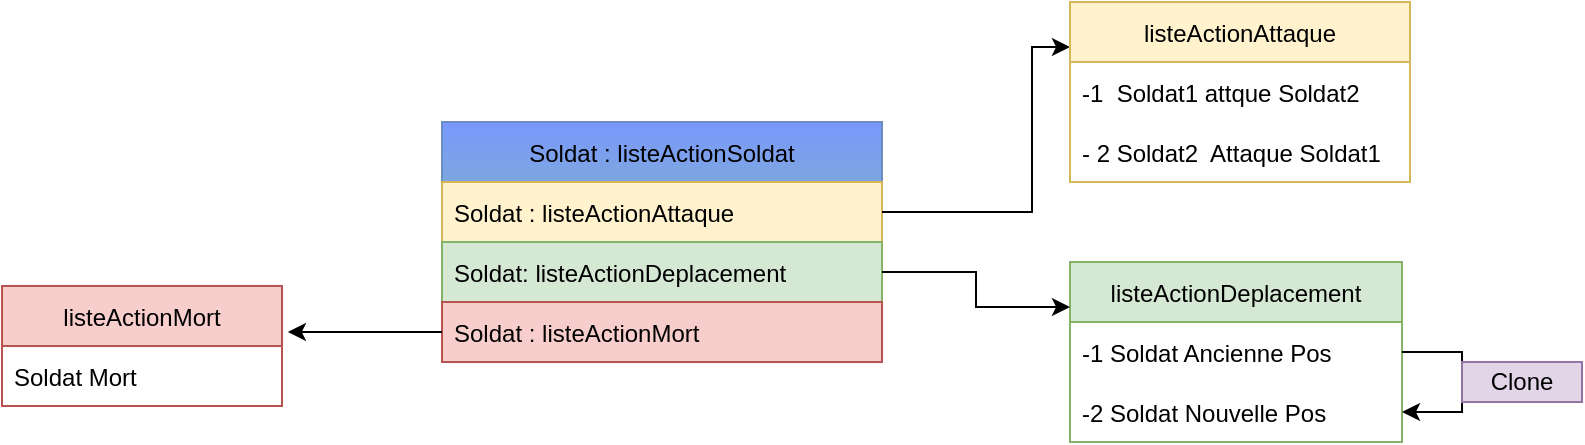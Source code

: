 <mxfile version="16.1.0" type="device"><diagram id="bfH4ZI8YdBS9JJzo9ZoU" name="Page-1"><mxGraphModel dx="2249" dy="762" grid="1" gridSize="10" guides="1" tooltips="1" connect="1" arrows="1" fold="1" page="1" pageScale="1" pageWidth="827" pageHeight="1169" math="0" shadow="0"><root><mxCell id="0"/><mxCell id="1" parent="0"/><mxCell id="VbFzyOISWF9A2mMwyxST-2" value="Soldat : listeActionSoldat" style="swimlane;fontStyle=0;childLayout=stackLayout;horizontal=1;startSize=30;horizontalStack=0;resizeParent=1;resizeParentMax=0;resizeLast=0;collapsible=1;marginBottom=0;fillColor=#7998FC;strokeColor=#6c8ebf;rounded=0;shadow=0;sketch=0;glass=0;gradientColor=#7ea6e0;swimlaneLine=1;" vertex="1" parent="1"><mxGeometry x="100" y="120" width="220" height="120" as="geometry"/></mxCell><mxCell id="VbFzyOISWF9A2mMwyxST-3" value="Soldat : listeActionAttaque" style="text;strokeColor=#d6b656;fillColor=#fff2cc;align=left;verticalAlign=middle;spacingLeft=4;spacingRight=4;overflow=hidden;points=[[0,0.5],[1,0.5]];portConstraint=eastwest;rotatable=0;" vertex="1" parent="VbFzyOISWF9A2mMwyxST-2"><mxGeometry y="30" width="220" height="30" as="geometry"/></mxCell><mxCell id="VbFzyOISWF9A2mMwyxST-4" value="Soldat: listeActionDeplacement" style="text;strokeColor=#82b366;fillColor=#d5e8d4;align=left;verticalAlign=middle;spacingLeft=4;spacingRight=4;overflow=hidden;points=[[0,0.5],[1,0.5]];portConstraint=eastwest;rotatable=0;" vertex="1" parent="VbFzyOISWF9A2mMwyxST-2"><mxGeometry y="60" width="220" height="30" as="geometry"/></mxCell><mxCell id="VbFzyOISWF9A2mMwyxST-5" value="Soldat : listeActionMort" style="text;strokeColor=#b85450;fillColor=#f8cecc;align=left;verticalAlign=middle;spacingLeft=4;spacingRight=4;overflow=hidden;points=[[0,0.5],[1,0.5]];portConstraint=eastwest;rotatable=0;" vertex="1" parent="VbFzyOISWF9A2mMwyxST-2"><mxGeometry y="90" width="220" height="30" as="geometry"/></mxCell><mxCell id="VbFzyOISWF9A2mMwyxST-6" style="edgeStyle=orthogonalEdgeStyle;rounded=0;orthogonalLoop=1;jettySize=auto;html=1;entryX=0;entryY=0.25;entryDx=0;entryDy=0;" edge="1" parent="1" source="VbFzyOISWF9A2mMwyxST-3" target="VbFzyOISWF9A2mMwyxST-7"><mxGeometry relative="1" as="geometry"><mxPoint x="420" y="165" as="targetPoint"/><Array as="points"><mxPoint x="395" y="165"/><mxPoint x="395" y="83"/></Array></mxGeometry></mxCell><mxCell id="VbFzyOISWF9A2mMwyxST-7" value="listeActionAttaque" style="swimlane;fontStyle=0;childLayout=stackLayout;horizontal=1;startSize=30;horizontalStack=0;resizeParent=1;resizeParentMax=0;resizeLast=0;collapsible=1;marginBottom=0;fillColor=#fff2cc;strokeColor=#d6b656;" vertex="1" parent="1"><mxGeometry x="414" y="60" width="170" height="90" as="geometry"/></mxCell><mxCell id="VbFzyOISWF9A2mMwyxST-8" value="-1  Soldat1 attque Soldat2" style="text;strokeColor=none;fillColor=none;align=left;verticalAlign=middle;spacingLeft=4;spacingRight=4;overflow=hidden;points=[[0,0.5],[1,0.5]];portConstraint=eastwest;rotatable=0;" vertex="1" parent="VbFzyOISWF9A2mMwyxST-7"><mxGeometry y="30" width="170" height="30" as="geometry"/></mxCell><mxCell id="VbFzyOISWF9A2mMwyxST-9" value="- 2 Soldat2  Attaque Soldat1  " style="text;strokeColor=none;fillColor=none;align=left;verticalAlign=middle;spacingLeft=4;spacingRight=4;overflow=hidden;points=[[0,0.5],[1,0.5]];portConstraint=eastwest;rotatable=0;" vertex="1" parent="VbFzyOISWF9A2mMwyxST-7"><mxGeometry y="60" width="170" height="30" as="geometry"/></mxCell><mxCell id="VbFzyOISWF9A2mMwyxST-12" value="listeActionDeplacement" style="swimlane;fontStyle=0;childLayout=stackLayout;horizontal=1;startSize=30;horizontalStack=0;resizeParent=1;resizeParentMax=0;resizeLast=0;collapsible=1;marginBottom=0;fillColor=#d5e8d4;strokeColor=#82b366;" vertex="1" parent="1"><mxGeometry x="414" y="190" width="166" height="90" as="geometry"/></mxCell><mxCell id="VbFzyOISWF9A2mMwyxST-13" value="-1 Soldat Ancienne Pos" style="text;strokeColor=none;fillColor=none;align=left;verticalAlign=middle;spacingLeft=4;spacingRight=4;overflow=hidden;points=[[0,0.5],[1,0.5]];portConstraint=eastwest;rotatable=0;" vertex="1" parent="VbFzyOISWF9A2mMwyxST-12"><mxGeometry y="30" width="166" height="30" as="geometry"/></mxCell><mxCell id="VbFzyOISWF9A2mMwyxST-14" value="-2 Soldat Nouvelle Pos" style="text;strokeColor=none;fillColor=none;align=left;verticalAlign=middle;spacingLeft=4;spacingRight=4;overflow=hidden;points=[[0,0.5],[1,0.5]];portConstraint=eastwest;rotatable=0;" vertex="1" parent="VbFzyOISWF9A2mMwyxST-12"><mxGeometry y="60" width="166" height="30" as="geometry"/></mxCell><mxCell id="VbFzyOISWF9A2mMwyxST-17" style="edgeStyle=orthogonalEdgeStyle;rounded=0;orthogonalLoop=1;jettySize=auto;html=1;entryX=1;entryY=0.5;entryDx=0;entryDy=0;" edge="1" parent="VbFzyOISWF9A2mMwyxST-12" source="VbFzyOISWF9A2mMwyxST-13" target="VbFzyOISWF9A2mMwyxST-14"><mxGeometry relative="1" as="geometry"><mxPoint x="220" y="80" as="targetPoint"/><Array as="points"><mxPoint x="196" y="45"/><mxPoint x="196" y="75"/></Array></mxGeometry></mxCell><mxCell id="VbFzyOISWF9A2mMwyxST-19" value="Clone" style="rounded=0;whiteSpace=wrap;html=1;fillColor=#e1d5e7;strokeColor=#9673a6;" vertex="1" parent="1"><mxGeometry x="610" y="240" width="60" height="20" as="geometry"/></mxCell><mxCell id="VbFzyOISWF9A2mMwyxST-21" style="edgeStyle=orthogonalEdgeStyle;rounded=0;orthogonalLoop=1;jettySize=auto;html=1;entryX=0;entryY=0.25;entryDx=0;entryDy=0;" edge="1" parent="1" source="VbFzyOISWF9A2mMwyxST-4" target="VbFzyOISWF9A2mMwyxST-12"><mxGeometry relative="1" as="geometry"><mxPoint x="450" y="195" as="targetPoint"/></mxGeometry></mxCell><mxCell id="VbFzyOISWF9A2mMwyxST-22" value="listeActionMort" style="swimlane;fontStyle=0;childLayout=stackLayout;horizontal=1;startSize=30;horizontalStack=0;resizeParent=1;resizeParentMax=0;resizeLast=0;collapsible=1;marginBottom=0;fillColor=#f8cecc;strokeColor=#b85450;" vertex="1" parent="1"><mxGeometry x="-120" y="202" width="140" height="60" as="geometry"/></mxCell><mxCell id="VbFzyOISWF9A2mMwyxST-23" value="Soldat Mort" style="text;strokeColor=none;fillColor=none;align=left;verticalAlign=middle;spacingLeft=4;spacingRight=4;overflow=hidden;points=[[0,0.5],[1,0.5]];portConstraint=eastwest;rotatable=0;" vertex="1" parent="VbFzyOISWF9A2mMwyxST-22"><mxGeometry y="30" width="140" height="30" as="geometry"/></mxCell><mxCell id="VbFzyOISWF9A2mMwyxST-26" style="edgeStyle=orthogonalEdgeStyle;rounded=0;orthogonalLoop=1;jettySize=auto;html=1;entryX=1.021;entryY=0.383;entryDx=0;entryDy=0;entryPerimeter=0;" edge="1" parent="1" source="VbFzyOISWF9A2mMwyxST-5" target="VbFzyOISWF9A2mMwyxST-22"><mxGeometry relative="1" as="geometry"><mxPoint x="30" y="225" as="targetPoint"/></mxGeometry></mxCell></root></mxGraphModel></diagram></mxfile>